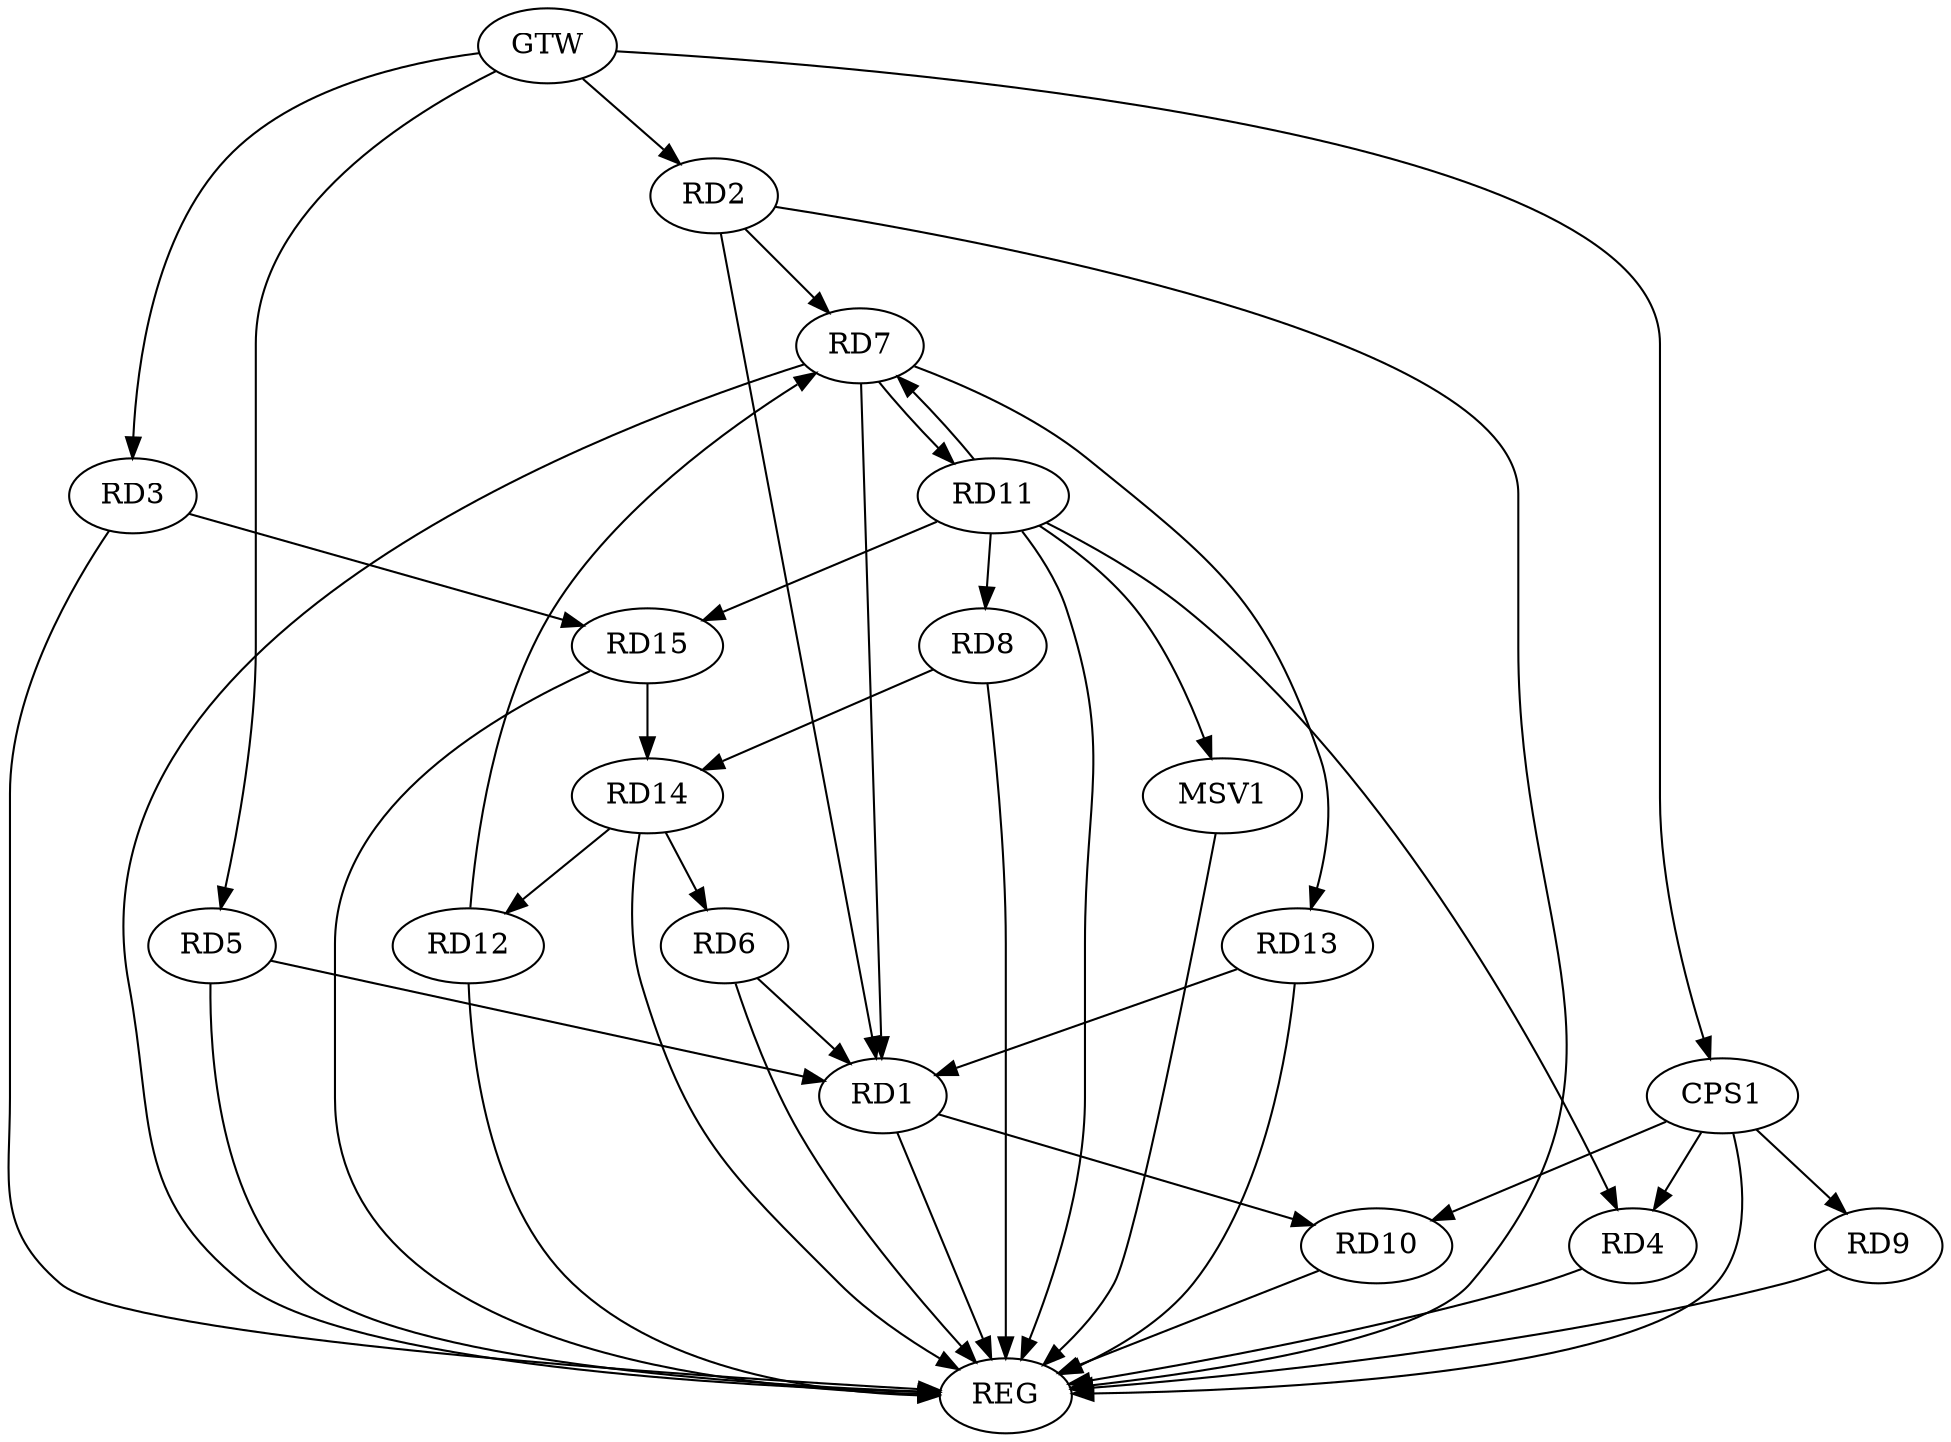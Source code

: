 strict digraph G {
  RD1 [ label="RD1" ];
  RD2 [ label="RD2" ];
  RD3 [ label="RD3" ];
  RD4 [ label="RD4" ];
  RD5 [ label="RD5" ];
  RD6 [ label="RD6" ];
  RD7 [ label="RD7" ];
  RD8 [ label="RD8" ];
  RD9 [ label="RD9" ];
  RD10 [ label="RD10" ];
  RD11 [ label="RD11" ];
  RD12 [ label="RD12" ];
  RD13 [ label="RD13" ];
  RD14 [ label="RD14" ];
  RD15 [ label="RD15" ];
  CPS1 [ label="CPS1" ];
  GTW [ label="GTW" ];
  REG [ label="REG" ];
  MSV1 [ label="MSV1" ];
  RD2 -> RD1;
  RD5 -> RD1;
  RD6 -> RD1;
  RD7 -> RD1;
  RD1 -> RD10;
  RD13 -> RD1;
  RD2 -> RD7;
  RD3 -> RD15;
  RD11 -> RD4;
  RD14 -> RD6;
  RD7 -> RD11;
  RD11 -> RD7;
  RD12 -> RD7;
  RD7 -> RD13;
  RD11 -> RD8;
  RD8 -> RD14;
  RD11 -> RD15;
  RD14 -> RD12;
  RD15 -> RD14;
  CPS1 -> RD4;
  CPS1 -> RD9;
  CPS1 -> RD10;
  GTW -> RD2;
  GTW -> RD3;
  GTW -> RD5;
  GTW -> CPS1;
  RD1 -> REG;
  RD2 -> REG;
  RD3 -> REG;
  RD4 -> REG;
  RD5 -> REG;
  RD6 -> REG;
  RD7 -> REG;
  RD8 -> REG;
  RD9 -> REG;
  RD10 -> REG;
  RD11 -> REG;
  RD12 -> REG;
  RD13 -> REG;
  RD14 -> REG;
  RD15 -> REG;
  CPS1 -> REG;
  RD11 -> MSV1;
  MSV1 -> REG;
}
